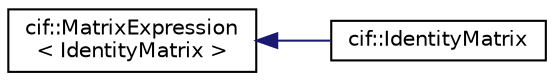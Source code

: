 digraph "Graphical Class Hierarchy"
{
  edge [fontname="Helvetica",fontsize="10",labelfontname="Helvetica",labelfontsize="10"];
  node [fontname="Helvetica",fontsize="10",shape=record];
  rankdir="LR";
  Node0 [label="cif::MatrixExpression\l\< IdentityMatrix \>",height=0.2,width=0.4,color="black", fillcolor="white", style="filled",URL="$classcif_1_1MatrixExpression.html"];
  Node0 -> Node1 [dir="back",color="midnightblue",fontsize="10",style="solid",fontname="Helvetica"];
  Node1 [label="cif::IdentityMatrix",height=0.2,width=0.4,color="black", fillcolor="white", style="filled",URL="$classcif_1_1IdentityMatrix.html"];
}
